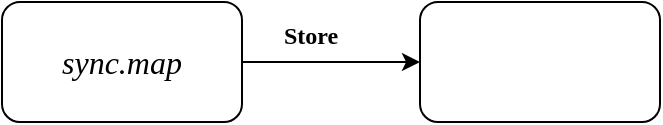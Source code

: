 <mxfile version="21.8.0" type="github">
  <diagram name="第 1 页" id="77UQooOAlSXiJwGarcPg">
    <mxGraphModel dx="1434" dy="758" grid="1" gridSize="11" guides="1" tooltips="1" connect="1" arrows="1" fold="1" page="1" pageScale="1" pageWidth="2339" pageHeight="3300" math="0" shadow="0">
      <root>
        <mxCell id="0" />
        <mxCell id="1" parent="0" />
        <mxCell id="jb2bqFTZ8NBe7yElZzvk-3" value="" style="edgeStyle=orthogonalEdgeStyle;rounded=0;orthogonalLoop=1;jettySize=auto;html=1;" edge="1" parent="1" source="jb2bqFTZ8NBe7yElZzvk-1" target="jb2bqFTZ8NBe7yElZzvk-2">
          <mxGeometry relative="1" as="geometry" />
        </mxCell>
        <mxCell id="jb2bqFTZ8NBe7yElZzvk-1" value="sync.map" style="rounded=1;whiteSpace=wrap;html=1;fontFamily=Comic Sans MS;fontSize=16;fontStyle=2;gradientColor=none;" vertex="1" parent="1">
          <mxGeometry x="66" y="187" width="120" height="60" as="geometry" />
        </mxCell>
        <mxCell id="jb2bqFTZ8NBe7yElZzvk-2" value="" style="rounded=1;whiteSpace=wrap;html=1;fontFamily=Comic Sans MS;fontSize=16;fontStyle=2;gradientColor=none;" vertex="1" parent="1">
          <mxGeometry x="275" y="187" width="120" height="60" as="geometry" />
        </mxCell>
        <mxCell id="jb2bqFTZ8NBe7yElZzvk-4" value="Store" style="text;html=1;align=center;verticalAlign=middle;resizable=0;points=[];autosize=1;strokeColor=none;fillColor=none;fontFamily=Garamond;fontStyle=1" vertex="1" parent="1">
          <mxGeometry x="192" y="187" width="55" height="33" as="geometry" />
        </mxCell>
      </root>
    </mxGraphModel>
  </diagram>
</mxfile>
